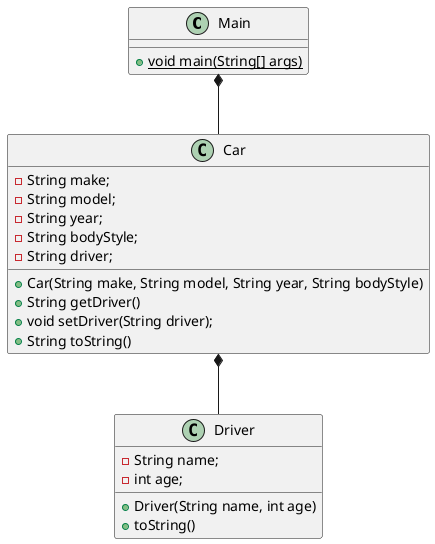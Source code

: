 @startuml
Main *-- Car
Car *-- Driver

class Main
Main : + {static} void main(String[] args)

class Car
Car : - String make;
Car : - String model;
Car : - String year;
Car : - String bodyStyle;
Car : - String driver;
Car : + Car(String make, String model, String year, String bodyStyle)
Car : + String getDriver()
Car : + void setDriver(String driver);
Car : + String toString()

class Driver
Driver : - String name;
Driver : - int age;
Driver : + Driver(String name, int age)
Driver : + toString()

@enduml